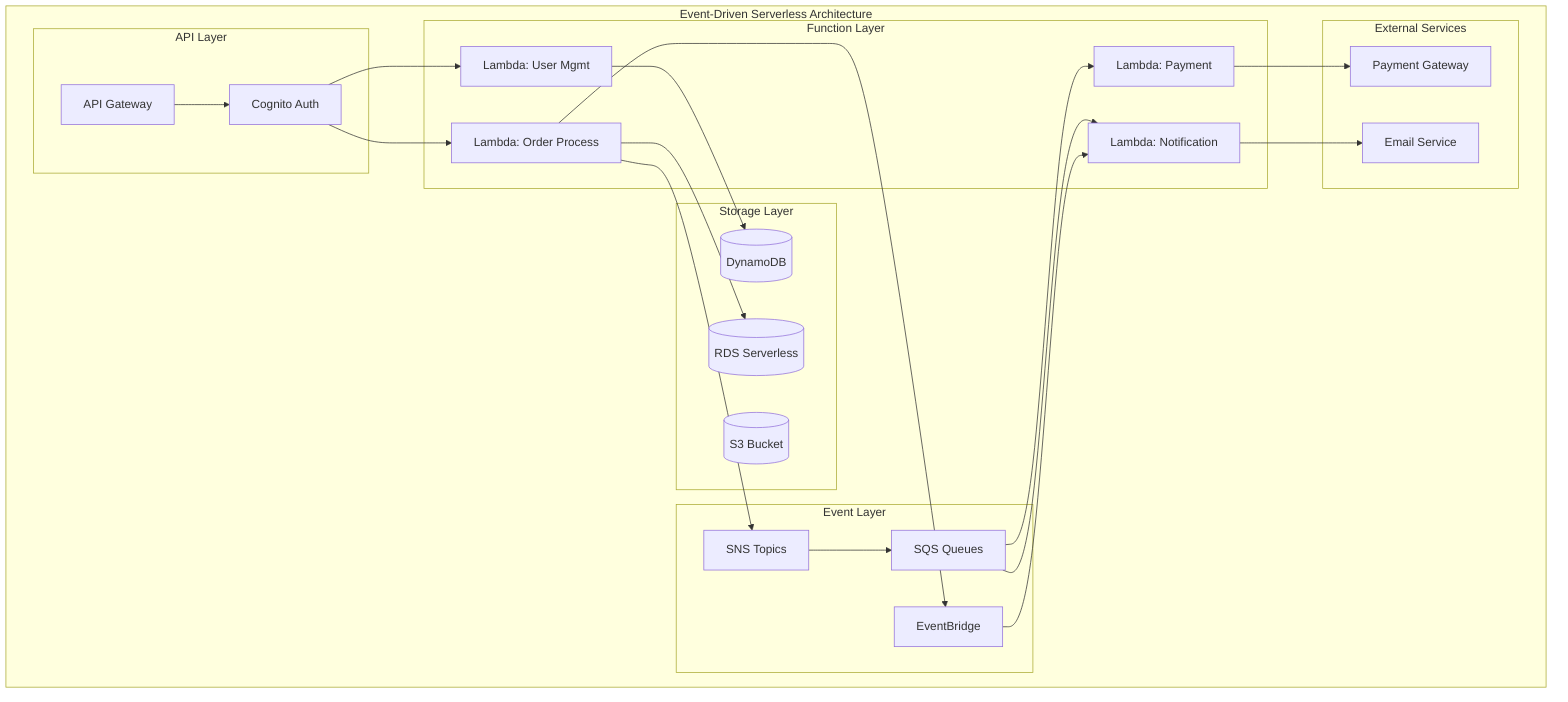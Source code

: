 graph TB
    subgraph "Event-Driven Serverless Architecture"
        subgraph "API Layer"
            APIGW[API Gateway]
            AUTH[Cognito Auth]
        end
        
        subgraph "Function Layer"
            LAMBDA1[Lambda: User Mgmt]
            LAMBDA2[Lambda: Order Process]
            LAMBDA3[Lambda: Payment]
            LAMBDA4[Lambda: Notification]
        end
        
        subgraph "Event Layer"
            SNS[SNS Topics]
            SQS[SQS Queues]
            EVENTBRIDGE[EventBridge]
        end
        
        subgraph "Storage Layer"
            DYNAMO[(DynamoDB)]
            S3[(S3 Bucket)]
            RDS[(RDS Serverless)]
        end
        
        subgraph "External Services"
            PAYMENT_API[Payment Gateway]
            EMAIL_SVC[Email Service]
        end
    end
    
    APIGW --> AUTH
    AUTH --> LAMBDA1
    AUTH --> LAMBDA2
    
    LAMBDA1 --> DYNAMO
    LAMBDA2 --> RDS
    LAMBDA2 --> SNS
    
    SNS --> SQS
    SQS --> LAMBDA3
    SQS --> LAMBDA4
    
    LAMBDA3 --> PAYMENT_API
    LAMBDA4 --> EMAIL_SVC
    
    LAMBDA2 --> EVENTBRIDGE
    EVENTBRIDGE --> LAMBDA4